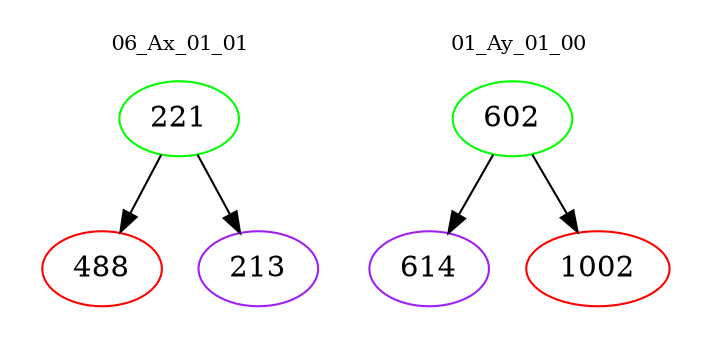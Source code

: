 digraph{
subgraph cluster_0 {
color = white
label = "06_Ax_01_01";
fontsize=10;
T0_221 [label="221", color="green"]
T0_221 -> T0_488 [color="black"]
T0_488 [label="488", color="red"]
T0_221 -> T0_213 [color="black"]
T0_213 [label="213", color="purple"]
}
subgraph cluster_1 {
color = white
label = "01_Ay_01_00";
fontsize=10;
T1_602 [label="602", color="green"]
T1_602 -> T1_614 [color="black"]
T1_614 [label="614", color="purple"]
T1_602 -> T1_1002 [color="black"]
T1_1002 [label="1002", color="red"]
}
}

